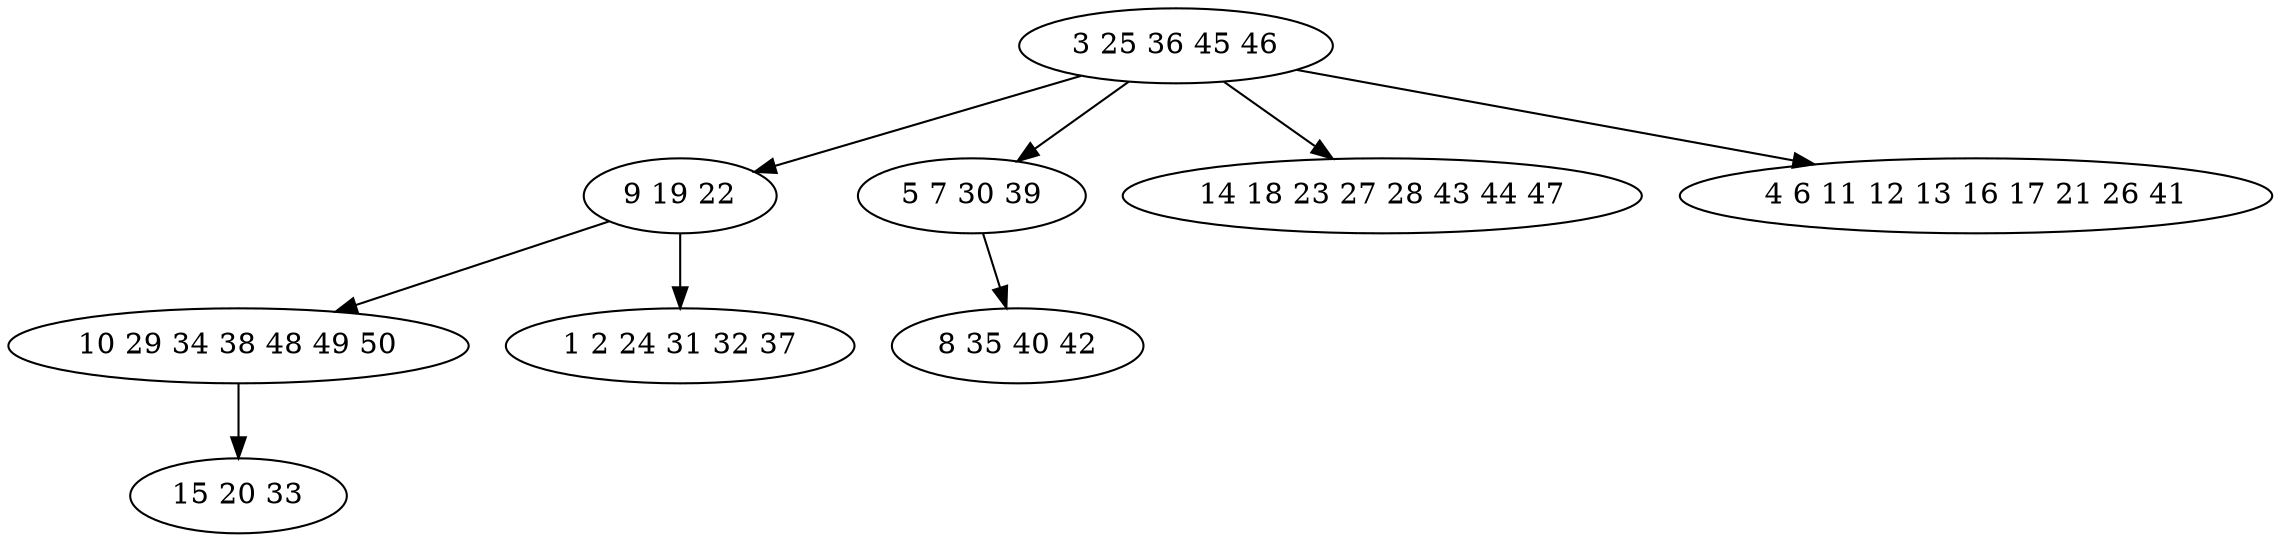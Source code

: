 digraph true_tree {
	"0" -> "1"
	"0" -> "2"
	"1" -> "3"
	"0" -> "4"
	"0" -> "5"
	"3" -> "6"
	"2" -> "7"
	"1" -> "8"
	"0" [label="3 25 36 45 46"];
	"1" [label="9 19 22"];
	"2" [label="5 7 30 39"];
	"3" [label="10 29 34 38 48 49 50"];
	"4" [label="14 18 23 27 28 43 44 47"];
	"5" [label="4 6 11 12 13 16 17 21 26 41"];
	"6" [label="15 20 33"];
	"7" [label="8 35 40 42"];
	"8" [label="1 2 24 31 32 37"];
}
